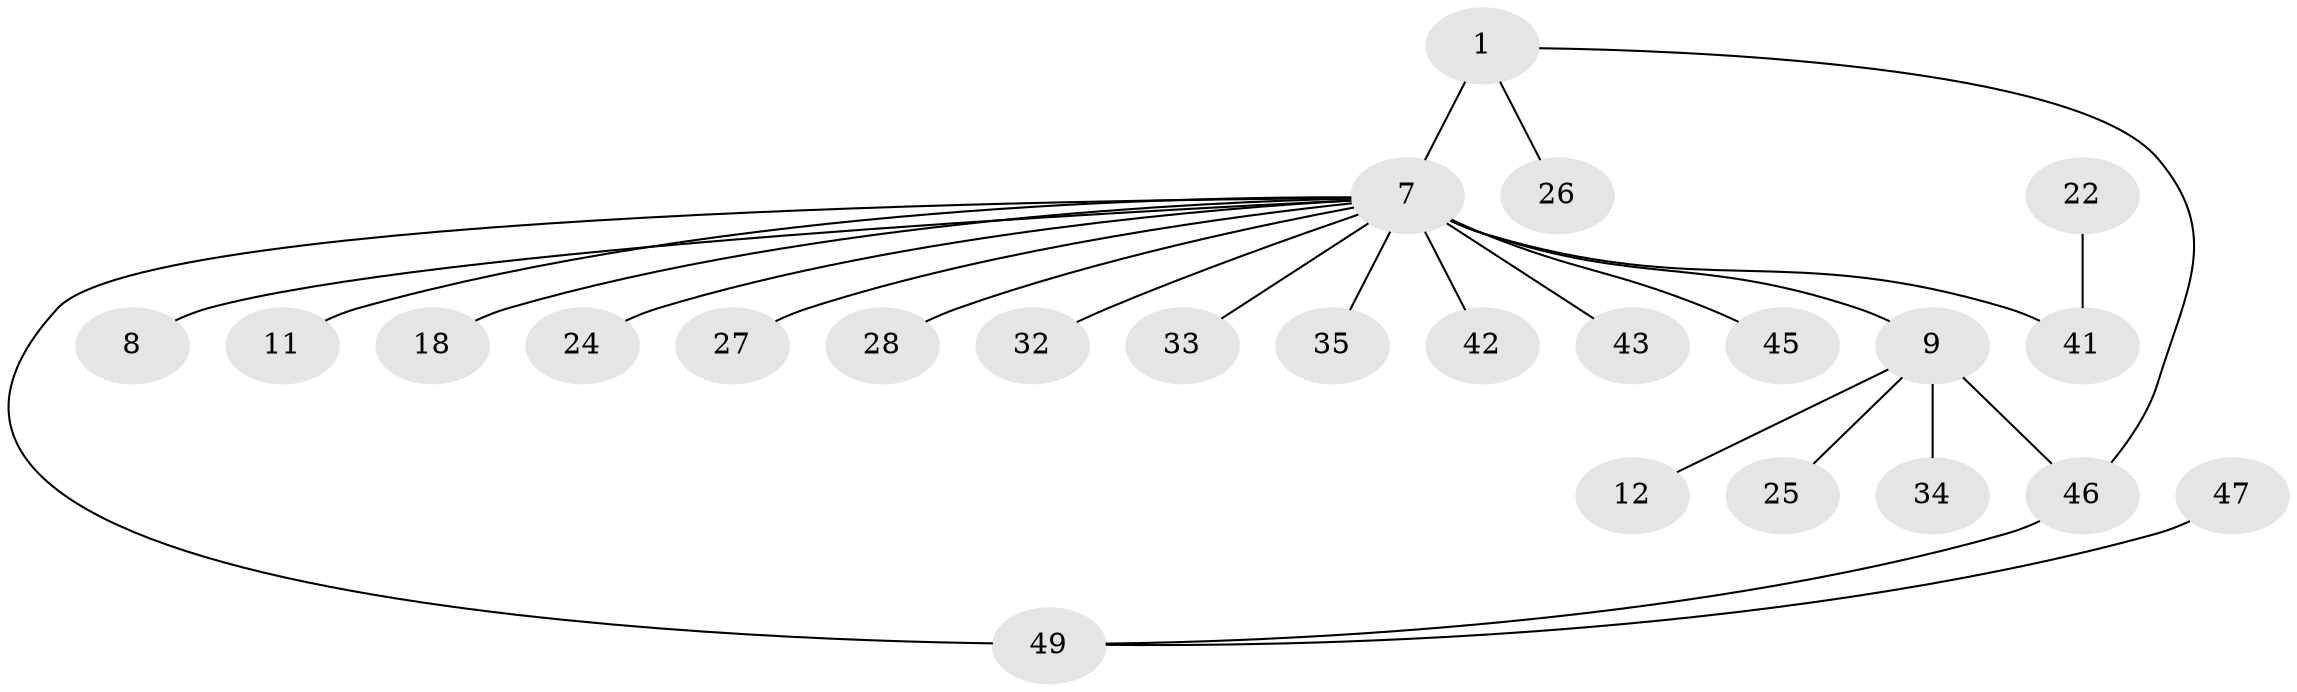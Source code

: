 // original degree distribution, {4: 0.08163265306122448, 8: 0.02040816326530612, 9: 0.02040816326530612, 5: 0.04081632653061224, 10: 0.02040816326530612, 1: 0.5714285714285714, 7: 0.02040816326530612, 3: 0.08163265306122448, 2: 0.14285714285714285}
// Generated by graph-tools (version 1.1) at 2025/58/03/04/25 21:58:47]
// undirected, 24 vertices, 25 edges
graph export_dot {
graph [start="1"]
  node [color=gray90,style=filled];
  1;
  7 [super="+3"];
  8;
  9;
  11;
  12;
  18;
  22;
  24;
  25;
  26;
  27 [super="+14"];
  28 [super="+17"];
  32;
  33 [super="+20+29"];
  34;
  35 [super="+13"];
  41 [super="+19"];
  42;
  43;
  45;
  46 [super="+40"];
  47;
  49 [super="+48+5+44"];
  1 -- 7 [weight=2];
  1 -- 26;
  1 -- 46;
  7 -- 8;
  7 -- 9 [weight=3];
  7 -- 24;
  7 -- 43;
  7 -- 45;
  7 -- 41 [weight=3];
  7 -- 32;
  7 -- 42 [weight=2];
  7 -- 11;
  7 -- 18;
  7 -- 35;
  7 -- 33;
  7 -- 27;
  7 -- 28;
  7 -- 49 [weight=2];
  9 -- 12;
  9 -- 25;
  9 -- 34;
  9 -- 46;
  22 -- 41;
  46 -- 49;
  47 -- 49;
}
